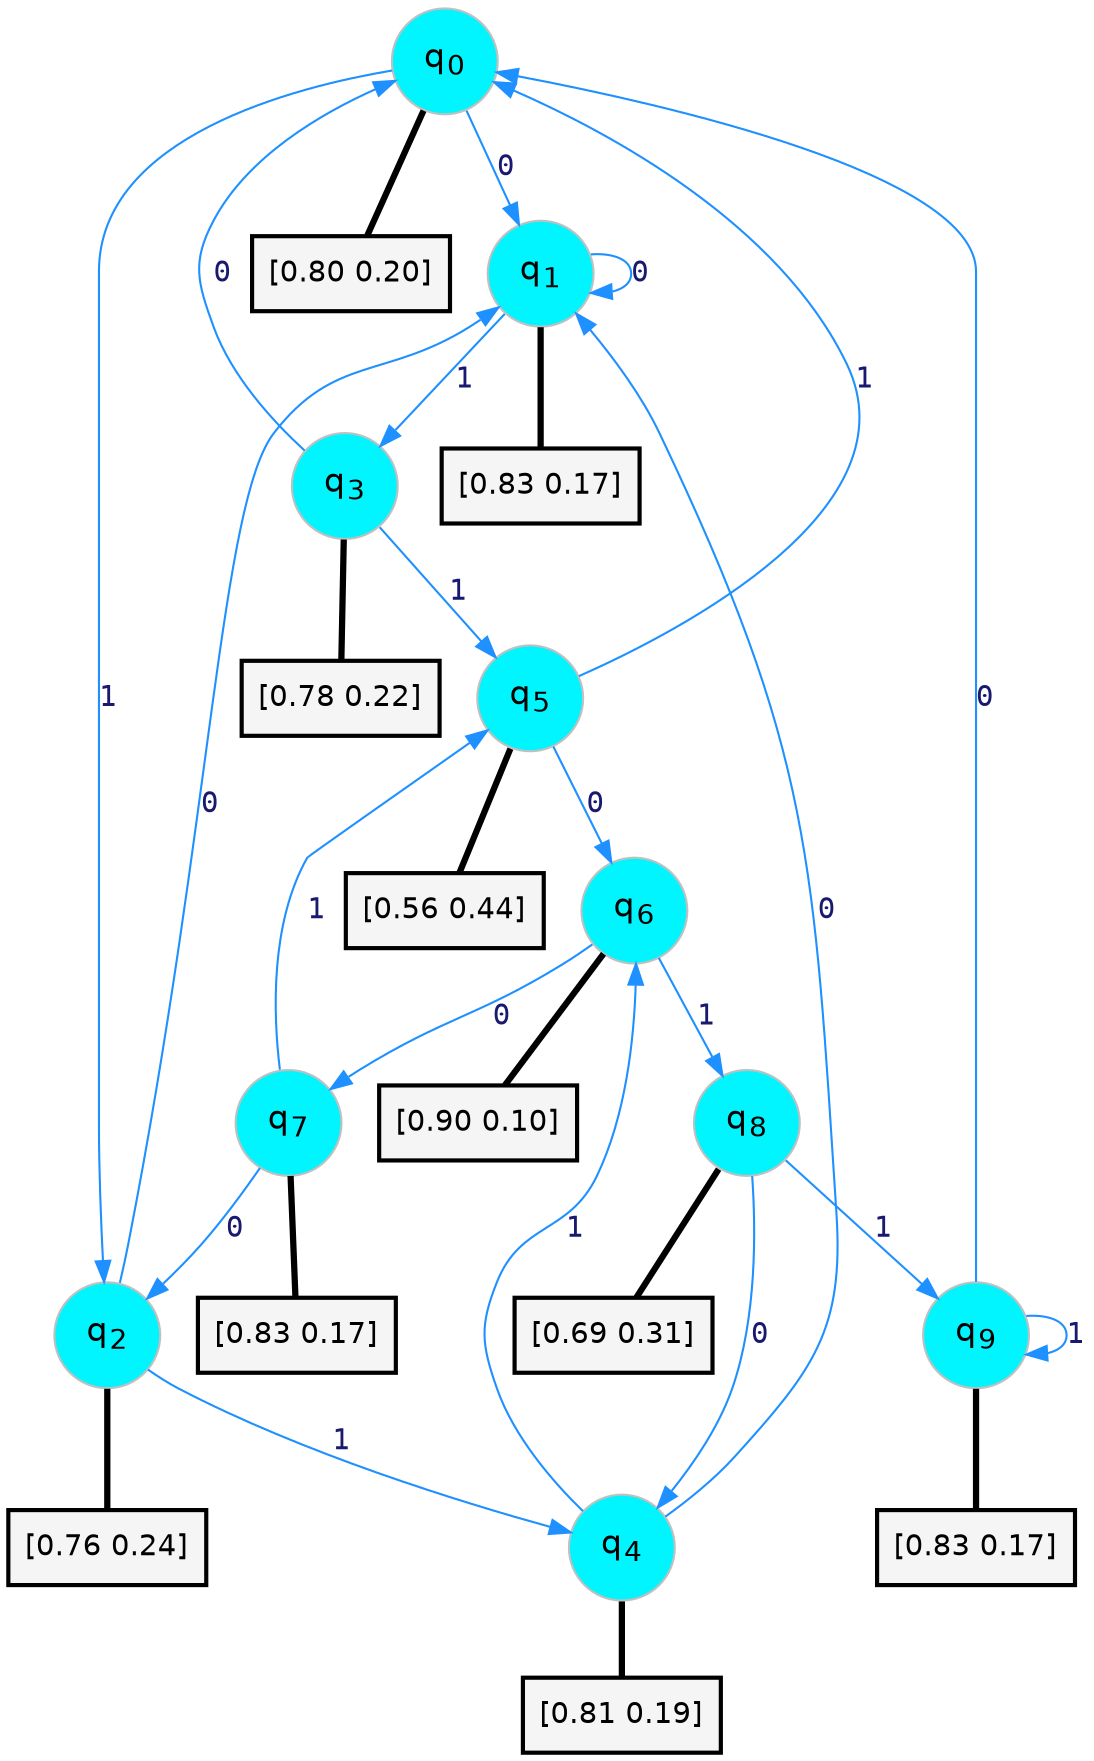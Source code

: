 digraph G {
graph [
bgcolor=transparent, dpi=300, rankdir=TD, size="40,25"];
node [
color=gray, fillcolor=turquoise1, fontcolor=black, fontname=Helvetica, fontsize=16, fontweight=bold, shape=circle, style=filled];
edge [
arrowsize=1, color=dodgerblue1, fontcolor=midnightblue, fontname=courier, fontweight=bold, penwidth=1, style=solid, weight=20];
0[label=<q<SUB>0</SUB>>];
1[label=<q<SUB>1</SUB>>];
2[label=<q<SUB>2</SUB>>];
3[label=<q<SUB>3</SUB>>];
4[label=<q<SUB>4</SUB>>];
5[label=<q<SUB>5</SUB>>];
6[label=<q<SUB>6</SUB>>];
7[label=<q<SUB>7</SUB>>];
8[label=<q<SUB>8</SUB>>];
9[label=<q<SUB>9</SUB>>];
10[label="[0.80 0.20]", shape=box,fontcolor=black, fontname=Helvetica, fontsize=14, penwidth=2, fillcolor=whitesmoke,color=black];
11[label="[0.83 0.17]", shape=box,fontcolor=black, fontname=Helvetica, fontsize=14, penwidth=2, fillcolor=whitesmoke,color=black];
12[label="[0.76 0.24]", shape=box,fontcolor=black, fontname=Helvetica, fontsize=14, penwidth=2, fillcolor=whitesmoke,color=black];
13[label="[0.78 0.22]", shape=box,fontcolor=black, fontname=Helvetica, fontsize=14, penwidth=2, fillcolor=whitesmoke,color=black];
14[label="[0.81 0.19]", shape=box,fontcolor=black, fontname=Helvetica, fontsize=14, penwidth=2, fillcolor=whitesmoke,color=black];
15[label="[0.56 0.44]", shape=box,fontcolor=black, fontname=Helvetica, fontsize=14, penwidth=2, fillcolor=whitesmoke,color=black];
16[label="[0.90 0.10]", shape=box,fontcolor=black, fontname=Helvetica, fontsize=14, penwidth=2, fillcolor=whitesmoke,color=black];
17[label="[0.83 0.17]", shape=box,fontcolor=black, fontname=Helvetica, fontsize=14, penwidth=2, fillcolor=whitesmoke,color=black];
18[label="[0.69 0.31]", shape=box,fontcolor=black, fontname=Helvetica, fontsize=14, penwidth=2, fillcolor=whitesmoke,color=black];
19[label="[0.83 0.17]", shape=box,fontcolor=black, fontname=Helvetica, fontsize=14, penwidth=2, fillcolor=whitesmoke,color=black];
0->1 [label=0];
0->2 [label=1];
0->10 [arrowhead=none, penwidth=3,color=black];
1->1 [label=0];
1->3 [label=1];
1->11 [arrowhead=none, penwidth=3,color=black];
2->1 [label=0];
2->4 [label=1];
2->12 [arrowhead=none, penwidth=3,color=black];
3->0 [label=0];
3->5 [label=1];
3->13 [arrowhead=none, penwidth=3,color=black];
4->1 [label=0];
4->6 [label=1];
4->14 [arrowhead=none, penwidth=3,color=black];
5->6 [label=0];
5->0 [label=1];
5->15 [arrowhead=none, penwidth=3,color=black];
6->7 [label=0];
6->8 [label=1];
6->16 [arrowhead=none, penwidth=3,color=black];
7->2 [label=0];
7->5 [label=1];
7->17 [arrowhead=none, penwidth=3,color=black];
8->4 [label=0];
8->9 [label=1];
8->18 [arrowhead=none, penwidth=3,color=black];
9->0 [label=0];
9->9 [label=1];
9->19 [arrowhead=none, penwidth=3,color=black];
}
